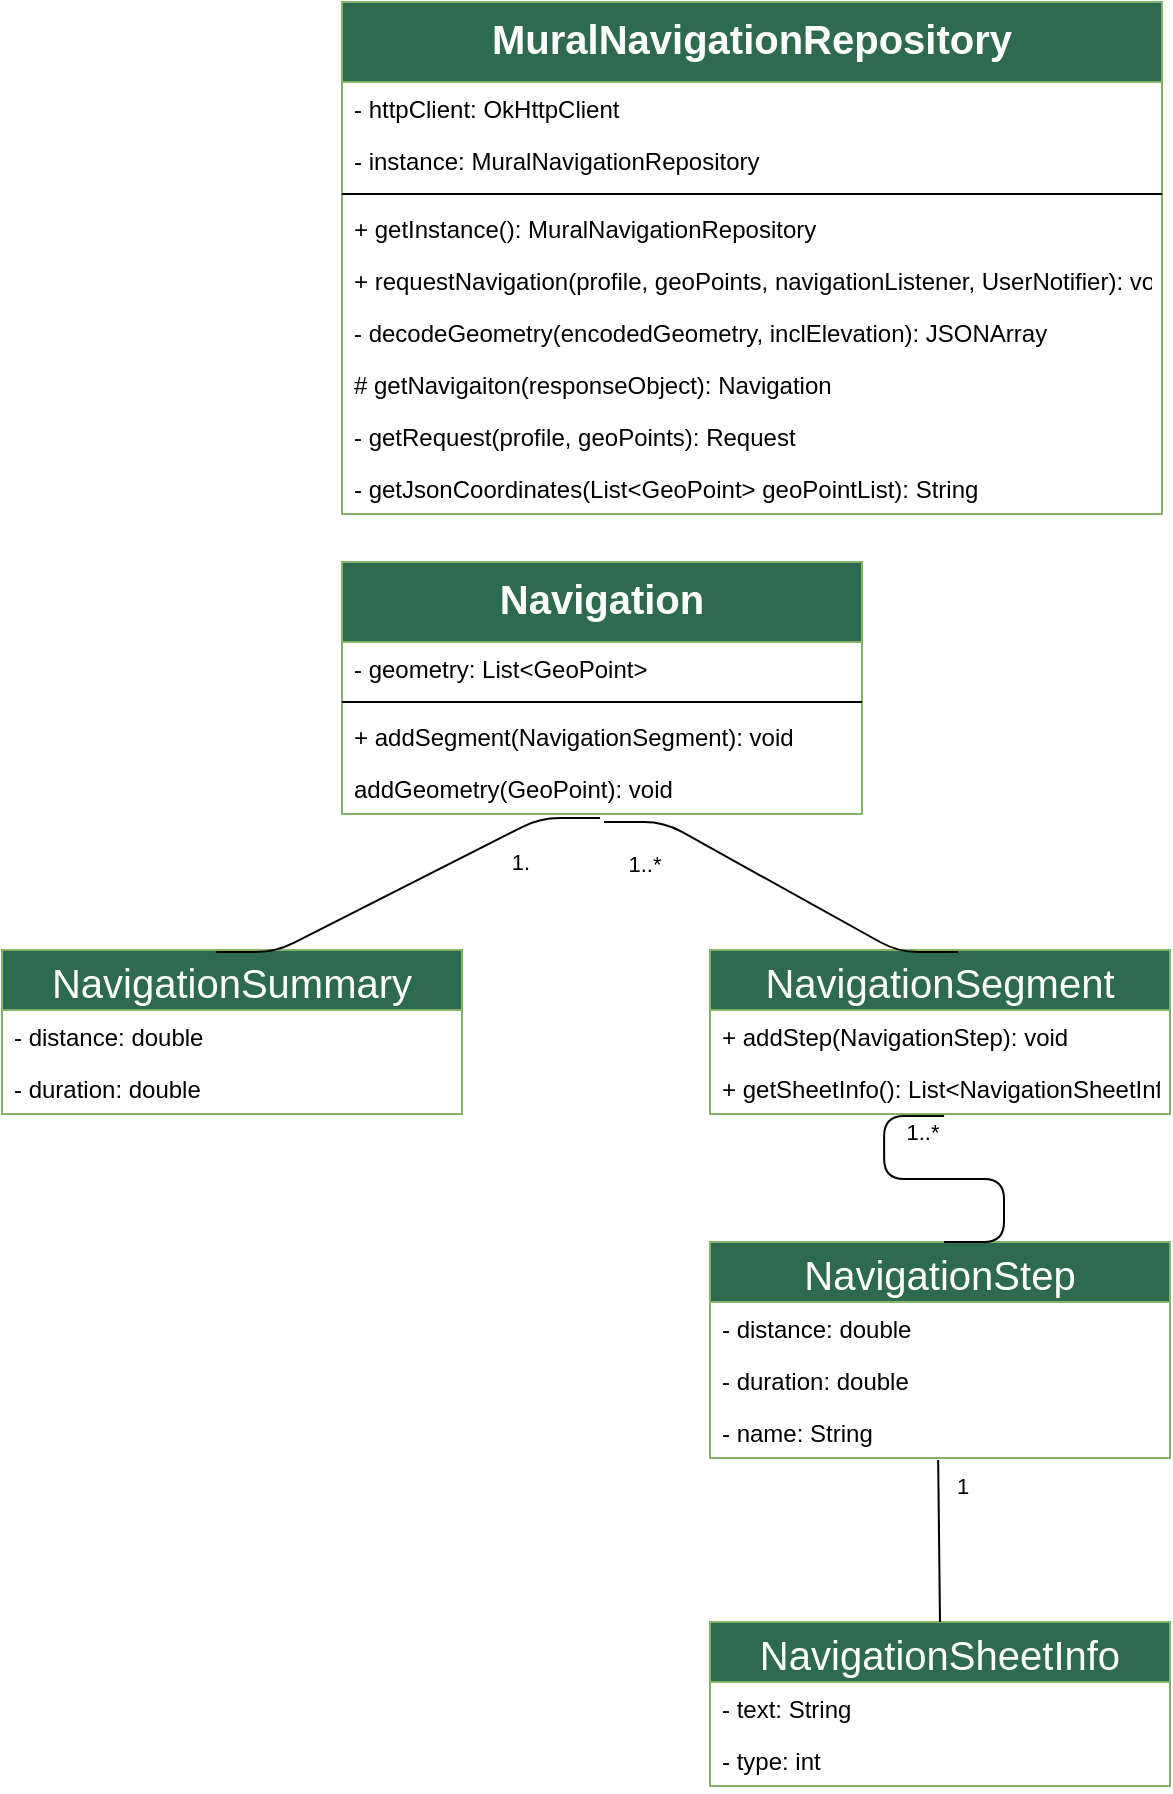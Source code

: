 <mxfile version="14.6.5" type="device"><diagram id="gVvrSvXX0SOOkkvSH92x" name="Page-1"><mxGraphModel dx="1182" dy="732" grid="1" gridSize="10" guides="1" tooltips="1" connect="1" arrows="1" fold="1" page="1" pageScale="1" pageWidth="827" pageHeight="1169" math="0" shadow="0"><root><mxCell id="0"/><mxCell id="1" parent="0"/><mxCell id="QP5qslWwizdCWqXqmwJn-9" value="MuralNavigationRepository" style="swimlane;fontStyle=1;align=center;verticalAlign=top;childLayout=stackLayout;horizontal=1;startSize=40;horizontalStack=0;resizeParent=1;resizeParentMax=0;resizeLast=0;collapsible=1;marginBottom=0;strokeColor=#82b366;fillColor=#2d6a4f;fontColor=#FFFFFF;fontSize=20;" parent="1" vertex="1"><mxGeometry x="230" y="20" width="410" height="256" as="geometry"/></mxCell><mxCell id="QP5qslWwizdCWqXqmwJn-19" value="- httpClient: OkHttpClient" style="text;strokeColor=none;fillColor=none;align=left;verticalAlign=top;spacingLeft=4;spacingRight=4;overflow=hidden;rotatable=0;points=[[0,0.5],[1,0.5]];portConstraint=eastwest;" parent="QP5qslWwizdCWqXqmwJn-9" vertex="1"><mxGeometry y="40" width="410" height="26" as="geometry"/></mxCell><mxCell id="QP5qslWwizdCWqXqmwJn-20" value="- instance: MuralNavigationRepository" style="text;strokeColor=none;fillColor=none;align=left;verticalAlign=top;spacingLeft=4;spacingRight=4;overflow=hidden;rotatable=0;points=[[0,0.5],[1,0.5]];portConstraint=eastwest;" parent="QP5qslWwizdCWqXqmwJn-9" vertex="1"><mxGeometry y="66" width="410" height="26" as="geometry"/></mxCell><mxCell id="QP5qslWwizdCWqXqmwJn-11" value="" style="line;strokeWidth=1;fillColor=none;align=left;verticalAlign=middle;spacingTop=-1;spacingLeft=3;spacingRight=3;rotatable=0;labelPosition=right;points=[];portConstraint=eastwest;" parent="QP5qslWwizdCWqXqmwJn-9" vertex="1"><mxGeometry y="92" width="410" height="8" as="geometry"/></mxCell><mxCell id="QP5qslWwizdCWqXqmwJn-12" value="+ getInstance(): MuralNavigationRepository" style="text;strokeColor=none;fillColor=none;align=left;verticalAlign=top;spacingLeft=4;spacingRight=4;overflow=hidden;rotatable=0;points=[[0,0.5],[1,0.5]];portConstraint=eastwest;" parent="QP5qslWwizdCWqXqmwJn-9" vertex="1"><mxGeometry y="100" width="410" height="26" as="geometry"/></mxCell><mxCell id="QP5qslWwizdCWqXqmwJn-21" value="+ requestNavigation(profile, geoPoints, navigationListener, UserNotifier): void" style="text;strokeColor=none;fillColor=none;align=left;verticalAlign=top;spacingLeft=4;spacingRight=4;overflow=hidden;rotatable=0;points=[[0,0.5],[1,0.5]];portConstraint=eastwest;" parent="QP5qslWwizdCWqXqmwJn-9" vertex="1"><mxGeometry y="126" width="410" height="26" as="geometry"/></mxCell><mxCell id="QP5qslWwizdCWqXqmwJn-22" value="- decodeGeometry(encodedGeometry, inclElevation): JSONArray" style="text;strokeColor=none;fillColor=none;align=left;verticalAlign=top;spacingLeft=4;spacingRight=4;overflow=hidden;rotatable=0;points=[[0,0.5],[1,0.5]];portConstraint=eastwest;" parent="QP5qslWwizdCWqXqmwJn-9" vertex="1"><mxGeometry y="152" width="410" height="26" as="geometry"/></mxCell><mxCell id="HuRvH0Cz_k4rzTvF5Zjy-1" value="# getNavigaiton(responseObject): Navigation" style="text;strokeColor=none;fillColor=none;align=left;verticalAlign=top;spacingLeft=4;spacingRight=4;overflow=hidden;rotatable=0;points=[[0,0.5],[1,0.5]];portConstraint=eastwest;" vertex="1" parent="QP5qslWwizdCWqXqmwJn-9"><mxGeometry y="178" width="410" height="26" as="geometry"/></mxCell><mxCell id="HuRvH0Cz_k4rzTvF5Zjy-2" value="- getRequest(profile, geoPoints): Request" style="text;strokeColor=none;fillColor=none;align=left;verticalAlign=top;spacingLeft=4;spacingRight=4;overflow=hidden;rotatable=0;points=[[0,0.5],[1,0.5]];portConstraint=eastwest;" vertex="1" parent="QP5qslWwizdCWqXqmwJn-9"><mxGeometry y="204" width="410" height="26" as="geometry"/></mxCell><mxCell id="HuRvH0Cz_k4rzTvF5Zjy-3" value="- getJsonCoordinates(List&lt;GeoPoint&gt; geoPointList): String" style="text;strokeColor=none;fillColor=none;align=left;verticalAlign=top;spacingLeft=4;spacingRight=4;overflow=hidden;rotatable=0;points=[[0,0.5],[1,0.5]];portConstraint=eastwest;" vertex="1" parent="QP5qslWwizdCWqXqmwJn-9"><mxGeometry y="230" width="410" height="26" as="geometry"/></mxCell><mxCell id="QP5qslWwizdCWqXqmwJn-43" value="" style="text;strokeColor=none;fillColor=none;align=left;verticalAlign=middle;spacingTop=-1;spacingLeft=4;spacingRight=4;rotatable=0;labelPosition=right;points=[];portConstraint=eastwest;" parent="1" vertex="1"><mxGeometry x="330" y="480" width="20" height="14" as="geometry"/></mxCell><mxCell id="HuRvH0Cz_k4rzTvF5Zjy-4" value="NavigationSegment" style="swimlane;fontStyle=0;childLayout=stackLayout;horizontal=1;startSize=30;horizontalStack=0;resizeParent=1;resizeParentMax=0;resizeLast=0;collapsible=1;marginBottom=0;strokeColor=#82b366;fillColor=#2d6a4f;fontColor=#FFFFFF;fontSize=20;" vertex="1" parent="1"><mxGeometry x="414" y="494" width="230" height="82" as="geometry"/></mxCell><mxCell id="HuRvH0Cz_k4rzTvF5Zjy-5" value="+ addStep(NavigationStep): void" style="text;strokeColor=none;fillColor=none;align=left;verticalAlign=top;spacingLeft=4;spacingRight=4;overflow=hidden;rotatable=0;points=[[0,0.5],[1,0.5]];portConstraint=eastwest;" vertex="1" parent="HuRvH0Cz_k4rzTvF5Zjy-4"><mxGeometry y="30" width="230" height="26" as="geometry"/></mxCell><mxCell id="HuRvH0Cz_k4rzTvF5Zjy-6" value="+ getSheetInfo(): List&lt;NavigationSheetInfo&gt;" style="text;strokeColor=none;fillColor=none;align=left;verticalAlign=top;spacingLeft=4;spacingRight=4;overflow=hidden;rotatable=0;points=[[0,0.5],[1,0.5]];portConstraint=eastwest;" vertex="1" parent="HuRvH0Cz_k4rzTvF5Zjy-4"><mxGeometry y="56" width="230" height="26" as="geometry"/></mxCell><mxCell id="HuRvH0Cz_k4rzTvF5Zjy-16" value="NavigationSheetInfo" style="swimlane;fontStyle=0;childLayout=stackLayout;horizontal=1;startSize=30;horizontalStack=0;resizeParent=1;resizeParentMax=0;resizeLast=0;collapsible=1;marginBottom=0;strokeColor=#82b366;fillColor=#2d6a4f;fontColor=#FFFFFF;fontSize=20;" vertex="1" parent="1"><mxGeometry x="414" y="830" width="230" height="82" as="geometry"/></mxCell><mxCell id="HuRvH0Cz_k4rzTvF5Zjy-17" value="- text: String" style="text;strokeColor=none;fillColor=none;align=left;verticalAlign=top;spacingLeft=4;spacingRight=4;overflow=hidden;rotatable=0;points=[[0,0.5],[1,0.5]];portConstraint=eastwest;" vertex="1" parent="HuRvH0Cz_k4rzTvF5Zjy-16"><mxGeometry y="30" width="230" height="26" as="geometry"/></mxCell><mxCell id="HuRvH0Cz_k4rzTvF5Zjy-18" value="- type: int" style="text;strokeColor=none;fillColor=none;align=left;verticalAlign=top;spacingLeft=4;spacingRight=4;overflow=hidden;rotatable=0;points=[[0,0.5],[1,0.5]];portConstraint=eastwest;" vertex="1" parent="HuRvH0Cz_k4rzTvF5Zjy-16"><mxGeometry y="56" width="230" height="26" as="geometry"/></mxCell><mxCell id="HuRvH0Cz_k4rzTvF5Zjy-20" value="Navigation" style="swimlane;fontStyle=1;align=center;verticalAlign=top;childLayout=stackLayout;horizontal=1;startSize=40;horizontalStack=0;resizeParent=1;resizeParentMax=0;resizeLast=0;collapsible=1;marginBottom=0;strokeColor=#82b366;fillColor=#2d6a4f;fontColor=#FFFFFF;fontSize=20;" vertex="1" parent="1"><mxGeometry x="230" y="300" width="260" height="126" as="geometry"/></mxCell><mxCell id="HuRvH0Cz_k4rzTvF5Zjy-21" value="- geometry: List&lt;GeoPoint&gt;" style="text;strokeColor=none;fillColor=none;align=left;verticalAlign=top;spacingLeft=4;spacingRight=4;overflow=hidden;rotatable=0;points=[[0,0.5],[1,0.5]];portConstraint=eastwest;" vertex="1" parent="HuRvH0Cz_k4rzTvF5Zjy-20"><mxGeometry y="40" width="260" height="26" as="geometry"/></mxCell><mxCell id="HuRvH0Cz_k4rzTvF5Zjy-23" value="" style="line;strokeWidth=1;fillColor=none;align=left;verticalAlign=middle;spacingTop=-1;spacingLeft=3;spacingRight=3;rotatable=0;labelPosition=right;points=[];portConstraint=eastwest;" vertex="1" parent="HuRvH0Cz_k4rzTvF5Zjy-20"><mxGeometry y="66" width="260" height="8" as="geometry"/></mxCell><mxCell id="HuRvH0Cz_k4rzTvF5Zjy-24" value="+ addSegment(NavigationSegment): void" style="text;strokeColor=none;fillColor=none;align=left;verticalAlign=top;spacingLeft=4;spacingRight=4;overflow=hidden;rotatable=0;points=[[0,0.5],[1,0.5]];portConstraint=eastwest;" vertex="1" parent="HuRvH0Cz_k4rzTvF5Zjy-20"><mxGeometry y="74" width="260" height="26" as="geometry"/></mxCell><mxCell id="HuRvH0Cz_k4rzTvF5Zjy-25" value="addGeometry(GeoPoint): void" style="text;strokeColor=none;fillColor=none;align=left;verticalAlign=top;spacingLeft=4;spacingRight=4;overflow=hidden;rotatable=0;points=[[0,0.5],[1,0.5]];portConstraint=eastwest;" vertex="1" parent="HuRvH0Cz_k4rzTvF5Zjy-20"><mxGeometry y="100" width="260" height="26" as="geometry"/></mxCell><mxCell id="HuRvH0Cz_k4rzTvF5Zjy-30" value="NavigationStep" style="swimlane;fontStyle=0;childLayout=stackLayout;horizontal=1;startSize=30;horizontalStack=0;resizeParent=1;resizeParentMax=0;resizeLast=0;collapsible=1;marginBottom=0;strokeColor=#82b366;fillColor=#2d6a4f;fontColor=#FFFFFF;fontSize=20;" vertex="1" parent="1"><mxGeometry x="414" y="640" width="230" height="108" as="geometry"/></mxCell><mxCell id="HuRvH0Cz_k4rzTvF5Zjy-31" value="- distance: double" style="text;strokeColor=none;fillColor=none;align=left;verticalAlign=top;spacingLeft=4;spacingRight=4;overflow=hidden;rotatable=0;points=[[0,0.5],[1,0.5]];portConstraint=eastwest;" vertex="1" parent="HuRvH0Cz_k4rzTvF5Zjy-30"><mxGeometry y="30" width="230" height="26" as="geometry"/></mxCell><mxCell id="HuRvH0Cz_k4rzTvF5Zjy-32" value="- duration: double" style="text;strokeColor=none;fillColor=none;align=left;verticalAlign=top;spacingLeft=4;spacingRight=4;overflow=hidden;rotatable=0;points=[[0,0.5],[1,0.5]];portConstraint=eastwest;" vertex="1" parent="HuRvH0Cz_k4rzTvF5Zjy-30"><mxGeometry y="56" width="230" height="26" as="geometry"/></mxCell><mxCell id="HuRvH0Cz_k4rzTvF5Zjy-35" value="- name: String" style="text;strokeColor=none;fillColor=none;align=left;verticalAlign=top;spacingLeft=4;spacingRight=4;overflow=hidden;rotatable=0;points=[[0,0.5],[1,0.5]];portConstraint=eastwest;" vertex="1" parent="HuRvH0Cz_k4rzTvF5Zjy-30"><mxGeometry y="82" width="230" height="26" as="geometry"/></mxCell><mxCell id="HuRvH0Cz_k4rzTvF5Zjy-38" value="NavigationSummary" style="swimlane;fontStyle=0;childLayout=stackLayout;horizontal=1;startSize=30;horizontalStack=0;resizeParent=1;resizeParentMax=0;resizeLast=0;collapsible=1;marginBottom=0;strokeColor=#82b366;fillColor=#2d6a4f;fontColor=#FFFFFF;fontSize=20;" vertex="1" parent="1"><mxGeometry x="60" y="494" width="230" height="82" as="geometry"/></mxCell><mxCell id="HuRvH0Cz_k4rzTvF5Zjy-39" value="- distance: double" style="text;strokeColor=none;fillColor=none;align=left;verticalAlign=top;spacingLeft=4;spacingRight=4;overflow=hidden;rotatable=0;points=[[0,0.5],[1,0.5]];portConstraint=eastwest;" vertex="1" parent="HuRvH0Cz_k4rzTvF5Zjy-38"><mxGeometry y="30" width="230" height="26" as="geometry"/></mxCell><mxCell id="HuRvH0Cz_k4rzTvF5Zjy-40" value="- duration: double" style="text;strokeColor=none;fillColor=none;align=left;verticalAlign=top;spacingLeft=4;spacingRight=4;overflow=hidden;rotatable=0;points=[[0,0.5],[1,0.5]];portConstraint=eastwest;" vertex="1" parent="HuRvH0Cz_k4rzTvF5Zjy-38"><mxGeometry y="56" width="230" height="26" as="geometry"/></mxCell><mxCell id="HuRvH0Cz_k4rzTvF5Zjy-46" value="" style="endArrow=none;html=1;entryX=0.504;entryY=1.154;entryDx=0;entryDy=0;entryPerimeter=0;exitX=0.539;exitY=0.012;exitDx=0;exitDy=0;exitPerimeter=0;edgeStyle=entityRelationEdgeStyle;" edge="1" parent="1" source="HuRvH0Cz_k4rzTvF5Zjy-4" target="HuRvH0Cz_k4rzTvF5Zjy-25"><mxGeometry width="50" height="50" relative="1" as="geometry"><mxPoint x="440" y="700" as="sourcePoint"/><mxPoint x="370" y="460" as="targetPoint"/></mxGeometry></mxCell><mxCell id="HuRvH0Cz_k4rzTvF5Zjy-49" value="1..*" style="edgeLabel;html=1;align=center;verticalAlign=middle;resizable=0;points=[];" vertex="1" connectable="0" parent="HuRvH0Cz_k4rzTvF5Zjy-46"><mxGeometry x="0.648" y="3" relative="1" as="geometry"><mxPoint x="-13" y="16" as="offset"/></mxGeometry></mxCell><mxCell id="HuRvH0Cz_k4rzTvF5Zjy-47" value="" style="endArrow=none;html=1;entryX=0.496;entryY=1.077;entryDx=0;entryDy=0;entryPerimeter=0;exitX=0.465;exitY=0.012;exitDx=0;exitDy=0;exitPerimeter=0;edgeStyle=entityRelationEdgeStyle;" edge="1" parent="1" source="HuRvH0Cz_k4rzTvF5Zjy-38" target="HuRvH0Cz_k4rzTvF5Zjy-25"><mxGeometry width="50" height="50" relative="1" as="geometry"><mxPoint x="547.97" y="504.984" as="sourcePoint"/><mxPoint x="371.04" y="440.004" as="targetPoint"/></mxGeometry></mxCell><mxCell id="HuRvH0Cz_k4rzTvF5Zjy-48" value="1." style="edgeLabel;html=1;align=center;verticalAlign=middle;resizable=0;points=[];" vertex="1" connectable="0" parent="HuRvH0Cz_k4rzTvF5Zjy-47"><mxGeometry x="0.596" y="-2" relative="1" as="geometry"><mxPoint y="15" as="offset"/></mxGeometry></mxCell><mxCell id="HuRvH0Cz_k4rzTvF5Zjy-50" value="" style="endArrow=none;html=1;entryX=0.509;entryY=1.038;entryDx=0;entryDy=0;entryPerimeter=0;edgeStyle=entityRelationEdgeStyle;" edge="1" parent="1" target="HuRvH0Cz_k4rzTvF5Zjy-6"><mxGeometry width="50" height="50" relative="1" as="geometry"><mxPoint x="531" y="640" as="sourcePoint"/><mxPoint x="490" y="650" as="targetPoint"/></mxGeometry></mxCell><mxCell id="HuRvH0Cz_k4rzTvF5Zjy-51" value="1..*" style="edgeLabel;html=1;align=center;verticalAlign=middle;resizable=0;points=[];" vertex="1" connectable="0" parent="HuRvH0Cz_k4rzTvF5Zjy-50"><mxGeometry x="0.737" y="-1" relative="1" as="geometry"><mxPoint x="13" y="7" as="offset"/></mxGeometry></mxCell><mxCell id="HuRvH0Cz_k4rzTvF5Zjy-52" value="" style="endArrow=none;html=1;entryX=0.496;entryY=1.038;entryDx=0;entryDy=0;entryPerimeter=0;exitX=0.5;exitY=0;exitDx=0;exitDy=0;" edge="1" parent="1" source="HuRvH0Cz_k4rzTvF5Zjy-16" target="HuRvH0Cz_k4rzTvF5Zjy-35"><mxGeometry width="50" height="50" relative="1" as="geometry"><mxPoint x="440" y="700" as="sourcePoint"/><mxPoint x="490" y="650" as="targetPoint"/></mxGeometry></mxCell><mxCell id="HuRvH0Cz_k4rzTvF5Zjy-53" value="1" style="edgeLabel;html=1;align=center;verticalAlign=middle;resizable=0;points=[];" vertex="1" connectable="0" parent="HuRvH0Cz_k4rzTvF5Zjy-52"><mxGeometry x="0.678" y="-4" relative="1" as="geometry"><mxPoint x="8" as="offset"/></mxGeometry></mxCell></root></mxGraphModel></diagram></mxfile>